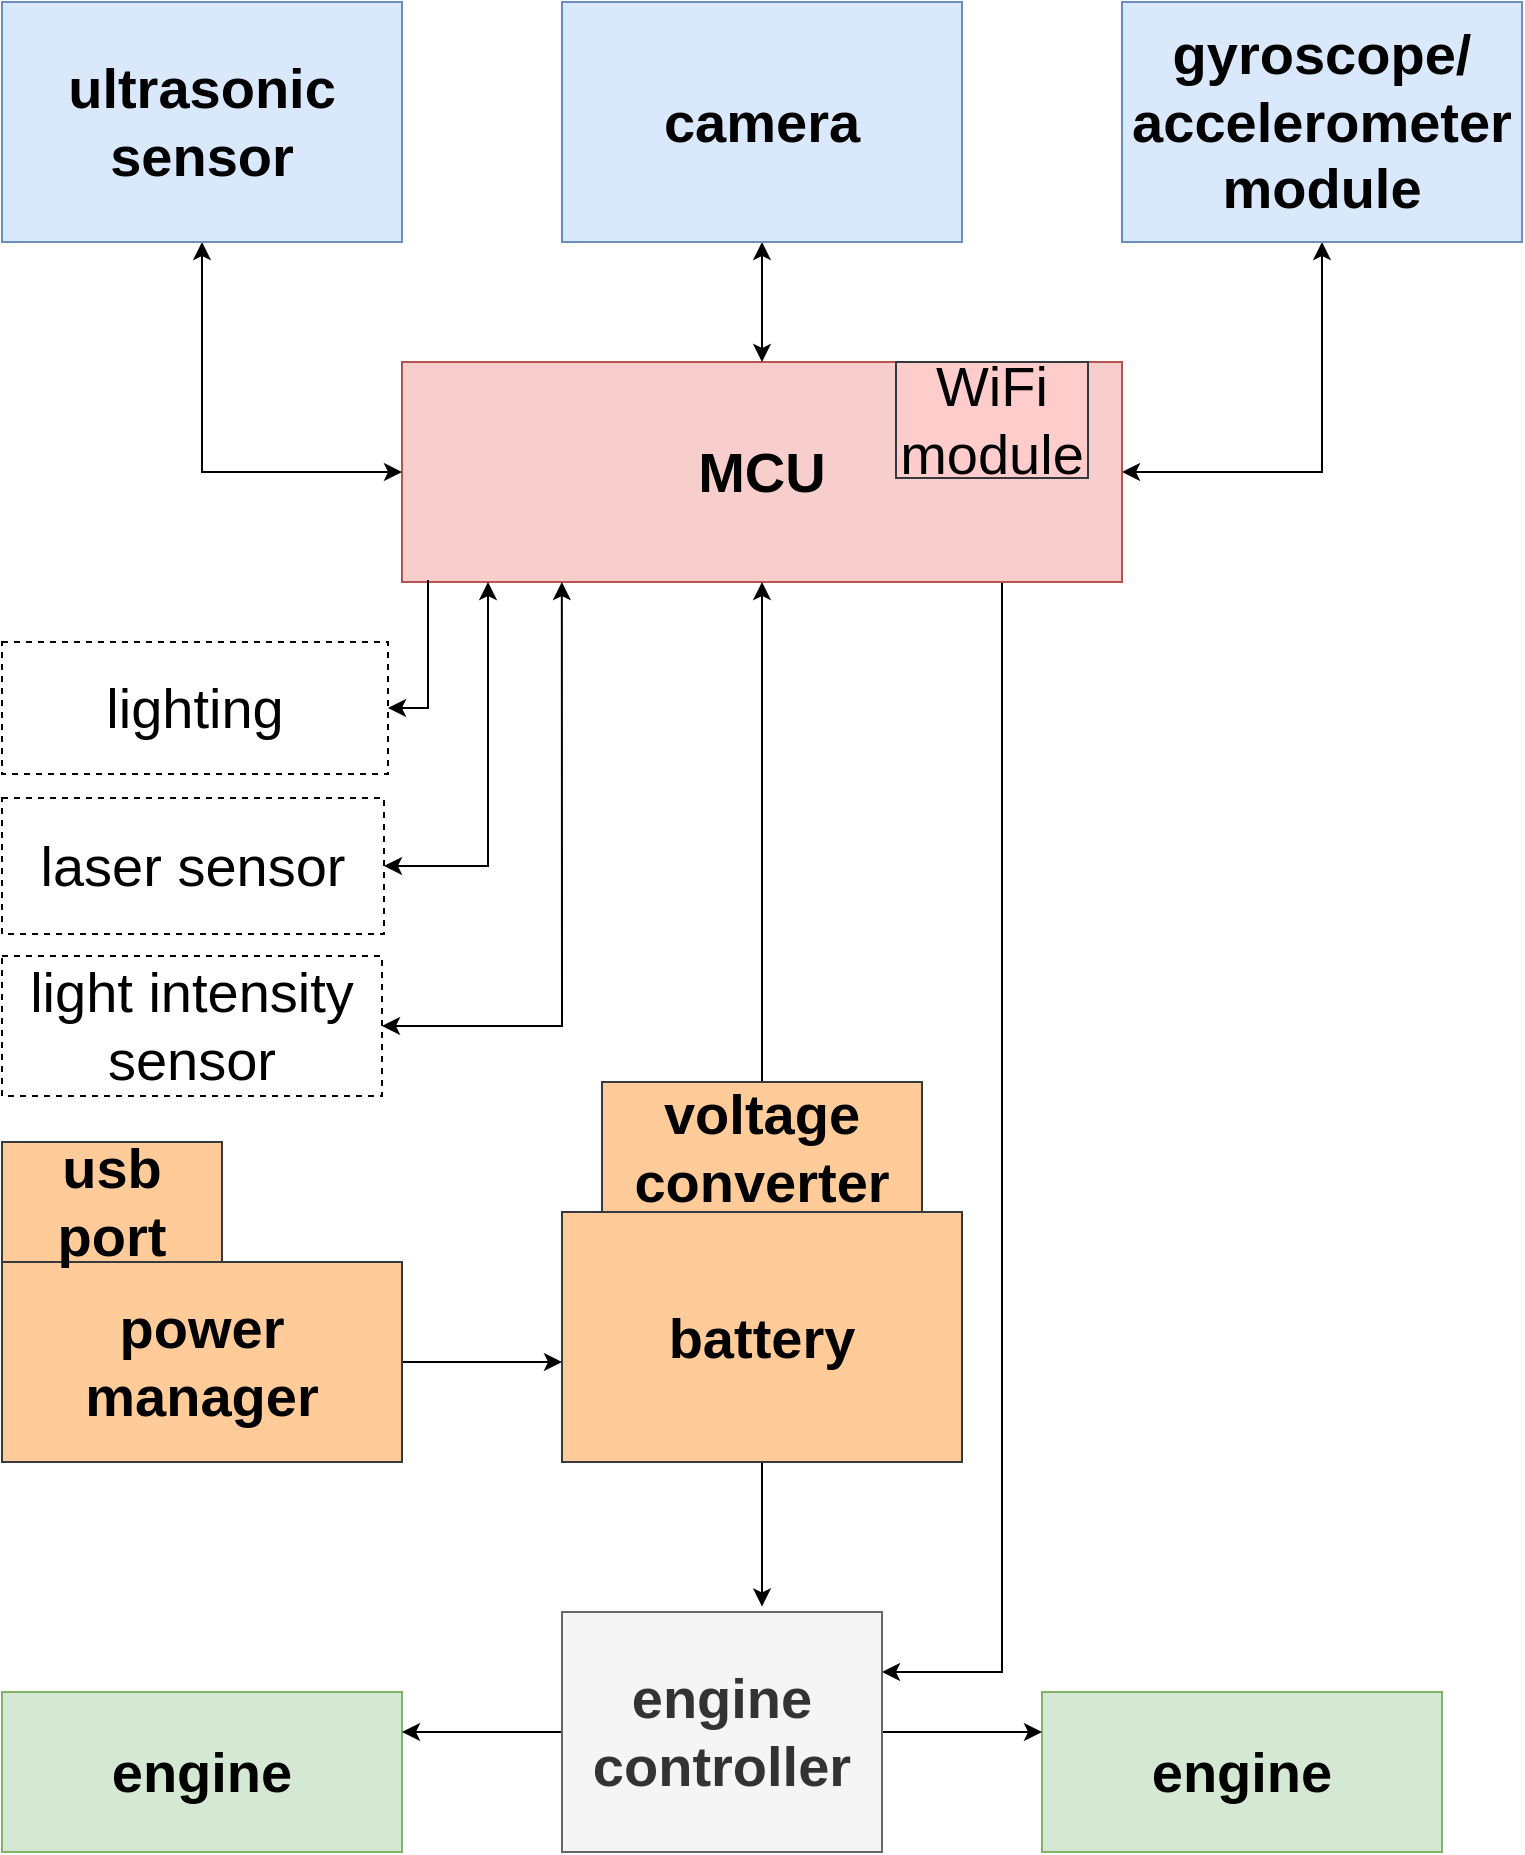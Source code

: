 <mxfile version="19.0.3" type="device"><diagram id="IMz69SLK2kaogaF4SCeo" name="Strona-1"><mxGraphModel dx="2452" dy="1021" grid="0" gridSize="10" guides="1" tooltips="1" connect="1" arrows="1" fold="1" page="1" pageScale="1" pageWidth="827" pageHeight="1169" background="none" math="0" shadow="0"><root><mxCell id="0"/><mxCell id="1" parent="0"/><mxCell id="DymOlziIKT5GA-rG-_Fp-7" style="edgeStyle=orthogonalEdgeStyle;rounded=0;orthogonalLoop=1;jettySize=auto;html=1;exitX=0.75;exitY=1;exitDx=0;exitDy=0;entryX=1;entryY=0.25;entryDx=0;entryDy=0;" edge="1" parent="1" source="QElrCCA6CswHDYeOLNxk-1" target="QElrCCA6CswHDYeOLNxk-9"><mxGeometry relative="1" as="geometry"><mxPoint x="551" y="940" as="targetPoint"/><Array as="points"><mxPoint x="540" y="490"/><mxPoint x="540" y="1035"/></Array></mxGeometry></mxCell><mxCell id="DymOlziIKT5GA-rG-_Fp-9" style="edgeStyle=orthogonalEdgeStyle;rounded=0;orthogonalLoop=1;jettySize=auto;html=1;exitX=1;exitY=0.5;exitDx=0;exitDy=0;entryX=0.5;entryY=1;entryDx=0;entryDy=0;startArrow=classic;startFill=1;" edge="1" parent="1" source="QElrCCA6CswHDYeOLNxk-1" target="QElrCCA6CswHDYeOLNxk-12"><mxGeometry relative="1" as="geometry"/></mxCell><mxCell id="QElrCCA6CswHDYeOLNxk-1" value="MCU" style="rounded=0;whiteSpace=wrap;html=1;fontStyle=1;fontSize=28;fillColor=#f8cecc;strokeColor=#b85450;" parent="1" vertex="1"><mxGeometry x="240" y="380" width="360" height="110" as="geometry"/></mxCell><mxCell id="DymOlziIKT5GA-rG-_Fp-10" style="edgeStyle=orthogonalEdgeStyle;rounded=0;orthogonalLoop=1;jettySize=auto;html=1;exitX=0.5;exitY=1;exitDx=0;exitDy=0;startArrow=classic;startFill=1;" edge="1" parent="1" source="QElrCCA6CswHDYeOLNxk-2" target="QElrCCA6CswHDYeOLNxk-1"><mxGeometry relative="1" as="geometry"/></mxCell><mxCell id="QElrCCA6CswHDYeOLNxk-2" value="&lt;b&gt;camera&lt;/b&gt;" style="rounded=0;whiteSpace=wrap;html=1;fontSize=28;fillColor=#dae8fc;strokeColor=#6c8ebf;" parent="1" vertex="1"><mxGeometry x="320" y="200" width="200" height="120" as="geometry"/></mxCell><mxCell id="QElrCCA6CswHDYeOLNxk-7" value="&lt;b&gt;engine&lt;/b&gt;" style="rounded=0;whiteSpace=wrap;html=1;fontSize=28;fillColor=#d5e8d4;strokeColor=#82b366;" parent="1" vertex="1"><mxGeometry x="40" y="1045" width="200" height="80" as="geometry"/></mxCell><mxCell id="QElrCCA6CswHDYeOLNxk-8" value="&lt;b&gt;engine&lt;/b&gt;" style="rounded=0;whiteSpace=wrap;html=1;fontSize=28;fillColor=#d5e8d4;strokeColor=#82b366;" parent="1" vertex="1"><mxGeometry x="560" y="1045" width="200" height="80" as="geometry"/></mxCell><mxCell id="DymOlziIKT5GA-rG-_Fp-4" style="edgeStyle=orthogonalEdgeStyle;rounded=0;orthogonalLoop=1;jettySize=auto;html=1;exitX=0;exitY=0.5;exitDx=0;exitDy=0;entryX=1;entryY=0.25;entryDx=0;entryDy=0;" edge="1" parent="1" source="QElrCCA6CswHDYeOLNxk-9" target="QElrCCA6CswHDYeOLNxk-7"><mxGeometry relative="1" as="geometry"/></mxCell><mxCell id="DymOlziIKT5GA-rG-_Fp-5" style="edgeStyle=orthogonalEdgeStyle;rounded=0;orthogonalLoop=1;jettySize=auto;html=1;exitX=1;exitY=0.5;exitDx=0;exitDy=0;entryX=0;entryY=0.25;entryDx=0;entryDy=0;" edge="1" parent="1" source="QElrCCA6CswHDYeOLNxk-9" target="QElrCCA6CswHDYeOLNxk-8"><mxGeometry relative="1" as="geometry"/></mxCell><mxCell id="QElrCCA6CswHDYeOLNxk-9" value="&lt;span lang=&quot;en&quot; class=&quot;VIiyi&quot;&gt;&lt;b&gt;engine controller&lt;/b&gt;&lt;/span&gt;" style="rounded=0;whiteSpace=wrap;html=1;fontSize=28;fillColor=#f5f5f5;fontColor=#333333;strokeColor=#666666;" parent="1" vertex="1"><mxGeometry x="320" y="1005" width="160" height="120" as="geometry"/></mxCell><mxCell id="DymOlziIKT5GA-rG-_Fp-11" style="edgeStyle=orthogonalEdgeStyle;rounded=0;orthogonalLoop=1;jettySize=auto;html=1;exitX=0.5;exitY=1;exitDx=0;exitDy=0;entryX=0;entryY=0.5;entryDx=0;entryDy=0;startArrow=classic;startFill=1;" edge="1" parent="1" source="QElrCCA6CswHDYeOLNxk-10" target="QElrCCA6CswHDYeOLNxk-1"><mxGeometry relative="1" as="geometry"/></mxCell><mxCell id="QElrCCA6CswHDYeOLNxk-10" value="&lt;span lang=&quot;en&quot; class=&quot;VIiyi&quot;&gt;&lt;b&gt;ultrasonic sensor&lt;/b&gt;&lt;/span&gt;" style="rounded=0;whiteSpace=wrap;html=1;fontSize=28;fillColor=#dae8fc;strokeColor=#6c8ebf;" parent="1" vertex="1"><mxGeometry x="40" y="200" width="200" height="120" as="geometry"/></mxCell><mxCell id="DymOlziIKT5GA-rG-_Fp-3" style="edgeStyle=orthogonalEdgeStyle;rounded=0;orthogonalLoop=1;jettySize=auto;html=1;exitX=0.5;exitY=1;exitDx=0;exitDy=0;entryX=0.625;entryY=-0.023;entryDx=0;entryDy=0;entryPerimeter=0;" edge="1" parent="1" source="QElrCCA6CswHDYeOLNxk-11" target="QElrCCA6CswHDYeOLNxk-9"><mxGeometry relative="1" as="geometry"/></mxCell><mxCell id="QElrCCA6CswHDYeOLNxk-11" value="&lt;span lang=&quot;en&quot; class=&quot;VIiyi&quot;&gt;&lt;b&gt;battery&lt;/b&gt;&lt;/span&gt;" style="rounded=0;whiteSpace=wrap;html=1;fontSize=28;fillColor=#ffcc99;strokeColor=#36393d;" parent="1" vertex="1"><mxGeometry x="320" y="805" width="200" height="125" as="geometry"/></mxCell><mxCell id="QElrCCA6CswHDYeOLNxk-12" value="&lt;span lang=&quot;en&quot; class=&quot;VIiyi&quot;&gt;&lt;b&gt;gyroscope/&lt;br&gt;&lt;/b&gt;&lt;/span&gt;&lt;span lang=&quot;en&quot; class=&quot;VIiyi&quot;&gt;&lt;b&gt;accelerometer&lt;br&gt;module&lt;/b&gt;&lt;br&gt;&lt;/span&gt;" style="rounded=0;whiteSpace=wrap;html=1;fontSize=28;fillColor=#dae8fc;strokeColor=#6c8ebf;" parent="1" vertex="1"><mxGeometry x="600" y="200" width="200" height="120" as="geometry"/></mxCell><mxCell id="DymOlziIKT5GA-rG-_Fp-2" style="edgeStyle=orthogonalEdgeStyle;rounded=0;orthogonalLoop=1;jettySize=auto;html=1;exitX=1;exitY=0.5;exitDx=0;exitDy=0;" edge="1" parent="1" source="QElrCCA6CswHDYeOLNxk-13" target="QElrCCA6CswHDYeOLNxk-11"><mxGeometry relative="1" as="geometry"><Array as="points"><mxPoint x="312" y="880"/><mxPoint x="312" y="880"/></Array></mxGeometry></mxCell><mxCell id="QElrCCA6CswHDYeOLNxk-13" value="&lt;b&gt;power manager&lt;/b&gt;" style="rounded=0;whiteSpace=wrap;html=1;fontSize=28;fillColor=#ffcc99;strokeColor=#36393d;" parent="1" vertex="1"><mxGeometry x="40" y="830" width="200" height="100" as="geometry"/></mxCell><mxCell id="QElrCCA6CswHDYeOLNxk-14" value="&lt;b&gt;usb port&lt;/b&gt;" style="rounded=0;whiteSpace=wrap;html=1;fontSize=28;fillColor=#ffcc99;strokeColor=#36393d;" parent="1" vertex="1"><mxGeometry x="40" y="770" width="110" height="60" as="geometry"/></mxCell><mxCell id="DymOlziIKT5GA-rG-_Fp-8" style="edgeStyle=orthogonalEdgeStyle;rounded=0;orthogonalLoop=1;jettySize=auto;html=1;exitX=0.5;exitY=0;exitDx=0;exitDy=0;entryX=0.5;entryY=1;entryDx=0;entryDy=0;" edge="1" parent="1" source="QElrCCA6CswHDYeOLNxk-30" target="QElrCCA6CswHDYeOLNxk-1"><mxGeometry relative="1" as="geometry"/></mxCell><mxCell id="QElrCCA6CswHDYeOLNxk-30" value="&lt;span lang=&quot;en&quot; class=&quot;VIiyi&quot;&gt;&lt;b&gt;voltage converter&lt;/b&gt;&lt;/span&gt;" style="rounded=0;whiteSpace=wrap;html=1;fontSize=28;fillColor=#ffcc99;strokeColor=#36393d;" parent="1" vertex="1"><mxGeometry x="340" y="740" width="160" height="65" as="geometry"/></mxCell><mxCell id="QElrCCA6CswHDYeOLNxk-31" value="&lt;span lang=&quot;en&quot; class=&quot;VIiyi&quot;&gt;lighting&lt;/span&gt;" style="rounded=0;whiteSpace=wrap;html=1;fontSize=28;dashed=1;" parent="1" vertex="1"><mxGeometry x="40" y="520" width="193" height="66" as="geometry"/></mxCell><mxCell id="QElrCCA6CswHDYeOLNxk-33" value="&lt;span lang=&quot;en&quot; class=&quot;VIiyi&quot;&gt;laser sensor&lt;/span&gt;" style="rounded=0;whiteSpace=wrap;html=1;dashed=1;fontSize=28;" parent="1" vertex="1"><mxGeometry x="40" y="598" width="191" height="68" as="geometry"/></mxCell><mxCell id="QElrCCA6CswHDYeOLNxk-34" value="&lt;span lang=&quot;en&quot; class=&quot;VIiyi&quot;&gt;light intensity sensor&lt;/span&gt;" style="rounded=0;whiteSpace=wrap;html=1;dashed=1;fontSize=28;" parent="1" vertex="1"><mxGeometry x="40" y="677" width="190" height="70" as="geometry"/></mxCell><mxCell id="QElrCCA6CswHDYeOLNxk-38" value="" style="endArrow=classic;html=1;rounded=0;fontSize=28;entryX=1;entryY=0.5;entryDx=0;entryDy=0;" parent="1" target="QElrCCA6CswHDYeOLNxk-31" edge="1"><mxGeometry width="50" height="50" relative="1" as="geometry"><mxPoint x="253" y="489" as="sourcePoint"/><mxPoint x="250" y="550" as="targetPoint"/><Array as="points"><mxPoint x="253" y="553"/></Array></mxGeometry></mxCell><mxCell id="QElrCCA6CswHDYeOLNxk-39" value="" style="endArrow=classic;startArrow=classic;html=1;rounded=0;fontSize=28;exitX=1;exitY=0.5;exitDx=0;exitDy=0;" parent="1" source="QElrCCA6CswHDYeOLNxk-33" edge="1"><mxGeometry width="50" height="50" relative="1" as="geometry"><mxPoint x="430" y="690" as="sourcePoint"/><mxPoint x="283" y="490" as="targetPoint"/><Array as="points"><mxPoint x="283" y="632"/><mxPoint x="283" y="608"/></Array></mxGeometry></mxCell><mxCell id="QElrCCA6CswHDYeOLNxk-40" value="" style="endArrow=classic;startArrow=classic;html=1;rounded=0;fontSize=28;exitX=1;exitY=0.5;exitDx=0;exitDy=0;entryX=0.222;entryY=1;entryDx=0;entryDy=0;entryPerimeter=0;" parent="1" source="QElrCCA6CswHDYeOLNxk-34" target="QElrCCA6CswHDYeOLNxk-1" edge="1"><mxGeometry width="50" height="50" relative="1" as="geometry"><mxPoint x="430" y="690" as="sourcePoint"/><mxPoint x="480" y="640" as="targetPoint"/><Array as="points"><mxPoint x="320" y="712"/></Array></mxGeometry></mxCell><mxCell id="QElrCCA6CswHDYeOLNxk-42" value="WiFi module" style="rounded=0;whiteSpace=wrap;html=1;fontSize=28;fillColor=#ffcccc;strokeColor=#36393d;" parent="1" vertex="1"><mxGeometry x="487" y="380" width="96" height="58" as="geometry"/></mxCell><mxCell id="DymOlziIKT5GA-rG-_Fp-6" style="edgeStyle=orthogonalEdgeStyle;rounded=0;orthogonalLoop=1;jettySize=auto;html=1;exitX=0.5;exitY=1;exitDx=0;exitDy=0;" edge="1" parent="1" source="QElrCCA6CswHDYeOLNxk-11" target="QElrCCA6CswHDYeOLNxk-11"><mxGeometry relative="1" as="geometry"/></mxCell></root></mxGraphModel></diagram></mxfile>
